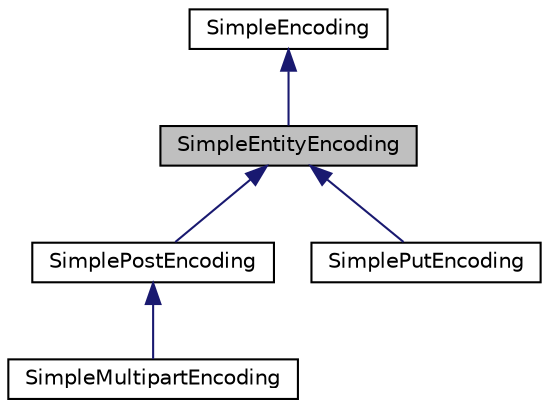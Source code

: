 digraph "SimpleEntityEncoding"
{
  edge [fontname="Helvetica",fontsize="10",labelfontname="Helvetica",labelfontsize="10"];
  node [fontname="Helvetica",fontsize="10",shape=record];
  Node1 [label="SimpleEntityEncoding",height=0.2,width=0.4,color="black", fillcolor="grey75", style="filled" fontcolor="black"];
  Node2 -> Node1 [dir="back",color="midnightblue",fontsize="10",style="solid",fontname="Helvetica"];
  Node2 [label="SimpleEncoding",height=0.2,width=0.4,color="black", fillcolor="white", style="filled",URL="$class_simple_encoding.html"];
  Node1 -> Node3 [dir="back",color="midnightblue",fontsize="10",style="solid",fontname="Helvetica"];
  Node3 [label="SimplePostEncoding",height=0.2,width=0.4,color="black", fillcolor="white", style="filled",URL="$class_simple_post_encoding.html"];
  Node3 -> Node4 [dir="back",color="midnightblue",fontsize="10",style="solid",fontname="Helvetica"];
  Node4 [label="SimpleMultipartEncoding",height=0.2,width=0.4,color="black", fillcolor="white", style="filled",URL="$class_simple_multipart_encoding.html"];
  Node1 -> Node5 [dir="back",color="midnightblue",fontsize="10",style="solid",fontname="Helvetica"];
  Node5 [label="SimplePutEncoding",height=0.2,width=0.4,color="black", fillcolor="white", style="filled",URL="$class_simple_put_encoding.html"];
}
